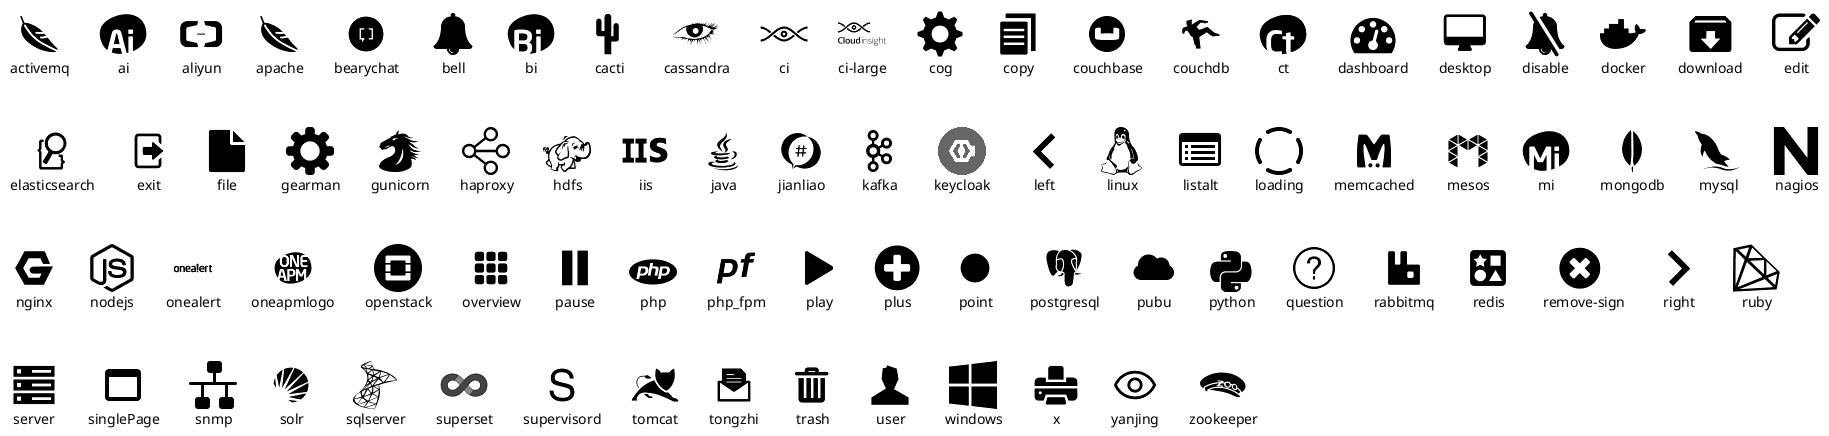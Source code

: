 {
  "sha1": "skma0s4m7v9xp0ncjbxbv21zdpsml9t",
  "insertion": {
    "when": "2024-06-04T17:28:45.212Z",
    "user": "plantuml@gmail.com"
  }
}
@startuml
stdlib cloudinsight
@enduml
